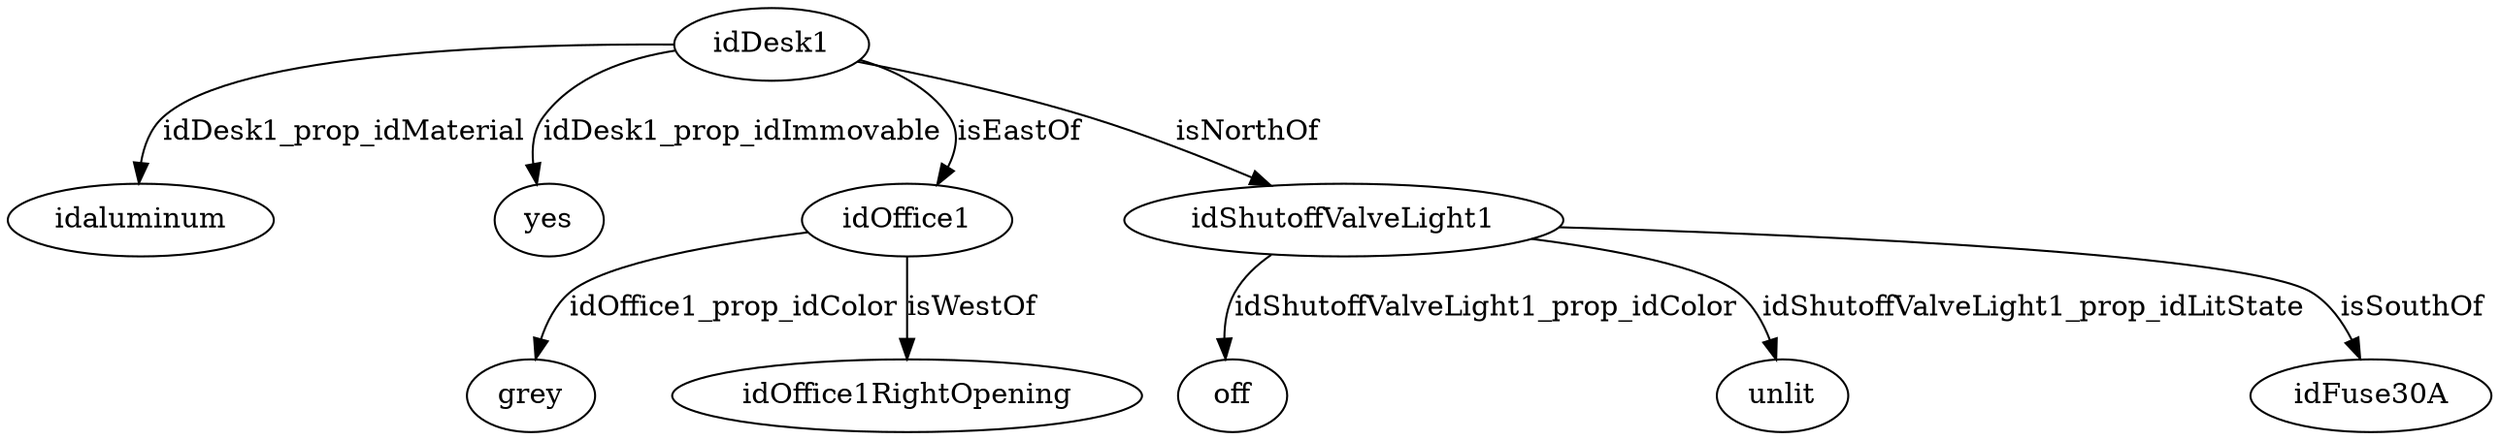 strict digraph  {
idDesk1 [node_type=entity_node, root=root];
idaluminum;
yes;
idOffice1;
grey;
idShutoffValveLight1;
off;
unlit;
idOffice1RightOpening;
idFuse30A;
idDesk1 -> idaluminum  [edge_type=property, label=idDesk1_prop_idMaterial];
idDesk1 -> yes  [edge_type=property, label=idDesk1_prop_idImmovable];
idDesk1 -> idOffice1  [edge_type=relationship, label=isEastOf];
idDesk1 -> idShutoffValveLight1  [edge_type=relationship, label=isNorthOf];
idOffice1 -> grey  [edge_type=property, label=idOffice1_prop_idColor];
idOffice1 -> idOffice1RightOpening  [edge_type=relationship, label=isWestOf];
idShutoffValveLight1 -> off  [edge_type=property, label=idShutoffValveLight1_prop_idColor];
idShutoffValveLight1 -> unlit  [edge_type=property, label=idShutoffValveLight1_prop_idLitState];
idShutoffValveLight1 -> idFuse30A  [edge_type=relationship, label=isSouthOf];
}

